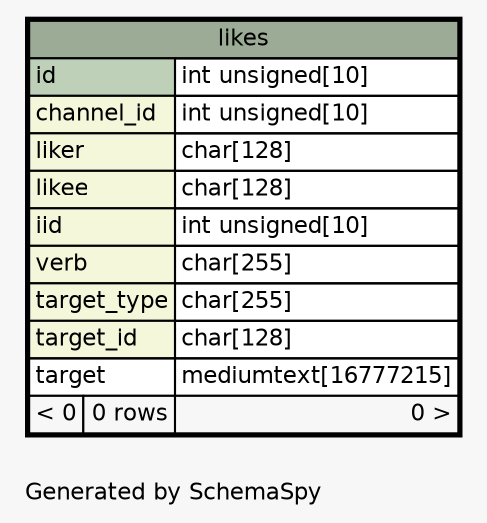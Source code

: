 // dot 2.26.3 on Linux 3.2.0-4-686-pae
// SchemaSpy rev 590
digraph "oneDegreeRelationshipsDiagram" {
  graph [
    rankdir="RL"
    bgcolor="#f7f7f7"
    label="\nGenerated by SchemaSpy"
    labeljust="l"
    nodesep="0.18"
    ranksep="0.46"
    fontname="Helvetica"
    fontsize="11"
  ];
  node [
    fontname="Helvetica"
    fontsize="11"
    shape="plaintext"
  ];
  edge [
    arrowsize="0.8"
  ];
  "likes" [
    label=<
    <TABLE BORDER="2" CELLBORDER="1" CELLSPACING="0" BGCOLOR="#ffffff">
      <TR><TD COLSPAN="3" BGCOLOR="#9bab96" ALIGN="CENTER">likes</TD></TR>
      <TR><TD PORT="id" COLSPAN="2" BGCOLOR="#bed1b8" ALIGN="LEFT">id</TD><TD PORT="id.type" ALIGN="LEFT">int unsigned[10]</TD></TR>
      <TR><TD PORT="channel_id" COLSPAN="2" BGCOLOR="#f4f7da" ALIGN="LEFT">channel_id</TD><TD PORT="channel_id.type" ALIGN="LEFT">int unsigned[10]</TD></TR>
      <TR><TD PORT="liker" COLSPAN="2" BGCOLOR="#f4f7da" ALIGN="LEFT">liker</TD><TD PORT="liker.type" ALIGN="LEFT">char[128]</TD></TR>
      <TR><TD PORT="likee" COLSPAN="2" BGCOLOR="#f4f7da" ALIGN="LEFT">likee</TD><TD PORT="likee.type" ALIGN="LEFT">char[128]</TD></TR>
      <TR><TD PORT="iid" COLSPAN="2" BGCOLOR="#f4f7da" ALIGN="LEFT">iid</TD><TD PORT="iid.type" ALIGN="LEFT">int unsigned[10]</TD></TR>
      <TR><TD PORT="verb" COLSPAN="2" BGCOLOR="#f4f7da" ALIGN="LEFT">verb</TD><TD PORT="verb.type" ALIGN="LEFT">char[255]</TD></TR>
      <TR><TD PORT="target_type" COLSPAN="2" BGCOLOR="#f4f7da" ALIGN="LEFT">target_type</TD><TD PORT="target_type.type" ALIGN="LEFT">char[255]</TD></TR>
      <TR><TD PORT="target_id" COLSPAN="2" BGCOLOR="#f4f7da" ALIGN="LEFT">target_id</TD><TD PORT="target_id.type" ALIGN="LEFT">char[128]</TD></TR>
      <TR><TD PORT="target" COLSPAN="2" ALIGN="LEFT">target</TD><TD PORT="target.type" ALIGN="LEFT">mediumtext[16777215]</TD></TR>
      <TR><TD ALIGN="LEFT" BGCOLOR="#f7f7f7">&lt; 0</TD><TD ALIGN="RIGHT" BGCOLOR="#f7f7f7">0 rows</TD><TD ALIGN="RIGHT" BGCOLOR="#f7f7f7">0 &gt;</TD></TR>
    </TABLE>>
    URL="likes.html"
    tooltip="likes"
  ];
}

